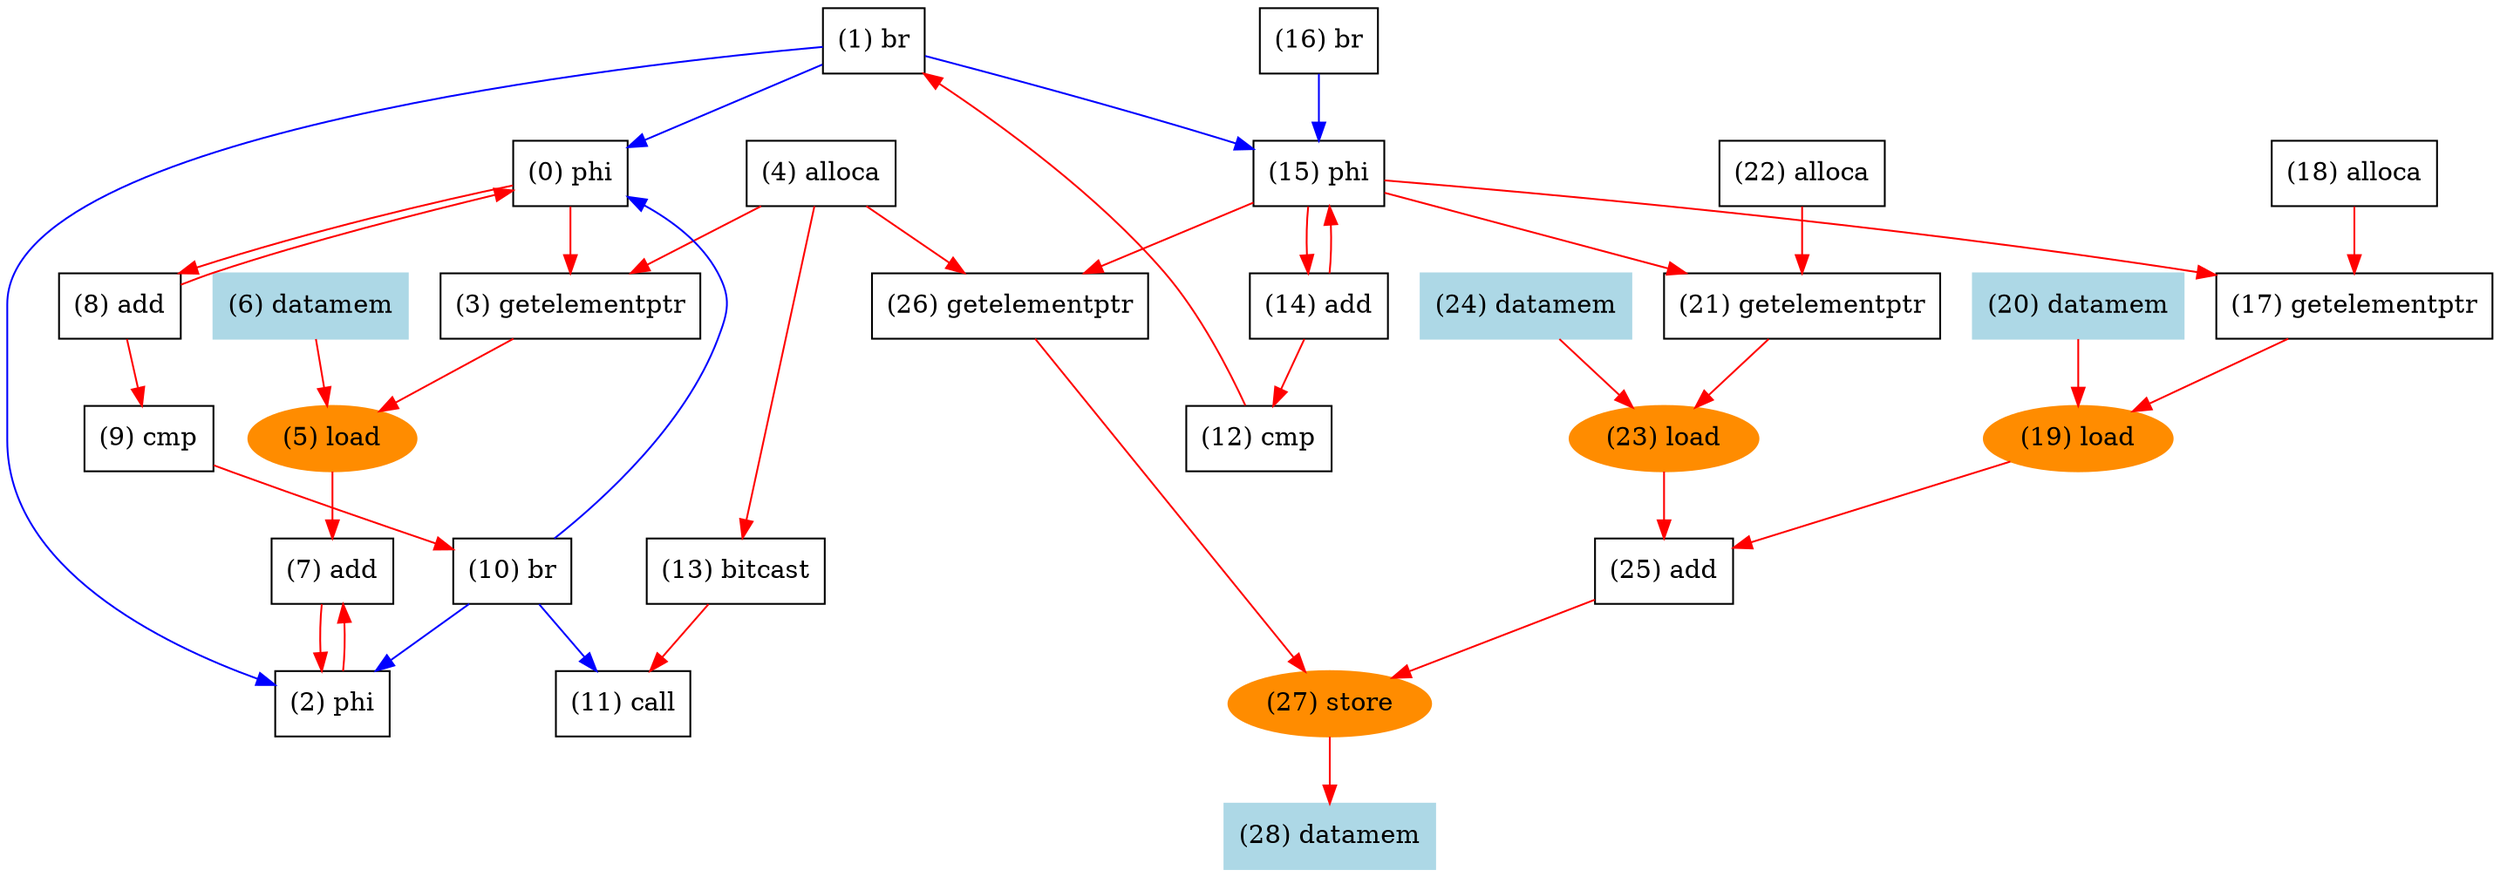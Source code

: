 digraph "DFG for'kernel' function" {
	Node0phi[shape=record, label="(0) phi"];
	Node1br[shape=record, label="(1) br"];
	Node2phi[shape=record, label="(2) phi"];
	Node3getelementptr[shape=record, label="(3) getelementptr"];
	Node4alloca[shape=record, label="(4) alloca"];
	Node5load[shape=oval, color=darkorange, style=filled, label="(5) load"];
	Node6datamem[shape=record, color=lightblue, style=filled, label="(6) datamem"];
	Node7add[shape=record, label="(7) add"];
	Node8add[shape=record, label="(8) add"];
	Node9cmp[shape=record, label="(9) cmp"];
	Node10br[shape=record, label="(10) br"];
	Node11call[shape=record, label="(11) call"];
	Node12cmp[shape=record, label="(12) cmp"];
	Node13bitcast[shape=record, label="(13) bitcast"];
	Node14add[shape=record, label="(14) add"];
	Node15phi[shape=record, label="(15) phi"];
	Node16br[shape=record, label="(16) br"];
	Node17getelementptr[shape=record, label="(17) getelementptr"];
	Node18alloca[shape=record, label="(18) alloca"];
	Node19load[shape=oval, color=darkorange, style=filled, label="(19) load"];
	Node20datamem[shape=record, color=lightblue, style=filled, label="(20) datamem"];
	Node21getelementptr[shape=record, label="(21) getelementptr"];
	Node22alloca[shape=record, label="(22) alloca"];
	Node23load[shape=oval, color=darkorange, style=filled, label="(23) load"];
	Node24datamem[shape=record, color=lightblue, style=filled, label="(24) datamem"];
	Node25add[shape=record, label="(25) add"];
	Node26getelementptr[shape=record, label="(26) getelementptr"];
	Node27store[shape=oval, color=darkorange, style=filled, label="(27) store"];
	Node28datamem[shape=record, color=lightblue, style=filled, label="(28) datamem"];
edge [color=blue]
	Node1br -> Node0phi
	Node1br -> Node2phi
	Node10br -> Node11call
	Node10br -> Node0phi
	Node10br -> Node2phi
	Node16br -> Node15phi
	Node1br -> Node15phi
edge [color=red]
	Node4alloca -> Node3getelementptr
	Node6datamem -> Node5load
	Node8add -> Node0phi
	Node12cmp -> Node1br
	Node7add -> Node2phi
	Node0phi -> Node3getelementptr
	Node3getelementptr -> Node5load
	Node5load -> Node7add
	Node2phi -> Node7add
	Node0phi -> Node8add
	Node8add -> Node9cmp
	Node9cmp -> Node10br
	Node13bitcast -> Node11call
	Node14add -> Node12cmp
	Node4alloca -> Node13bitcast
	Node15phi -> Node14add
	Node14add -> Node15phi
	Node18alloca -> Node17getelementptr
	Node20datamem -> Node19load
	Node22alloca -> Node21getelementptr
	Node24datamem -> Node23load
	Node4alloca -> Node26getelementptr
	Node27store -> Node28datamem
	Node25add -> Node27store
	Node15phi -> Node17getelementptr
	Node17getelementptr -> Node19load
	Node15phi -> Node21getelementptr
	Node21getelementptr -> Node23load
	Node23load -> Node25add
	Node19load -> Node25add
	Node15phi -> Node26getelementptr
	Node26getelementptr -> Node27store
}

